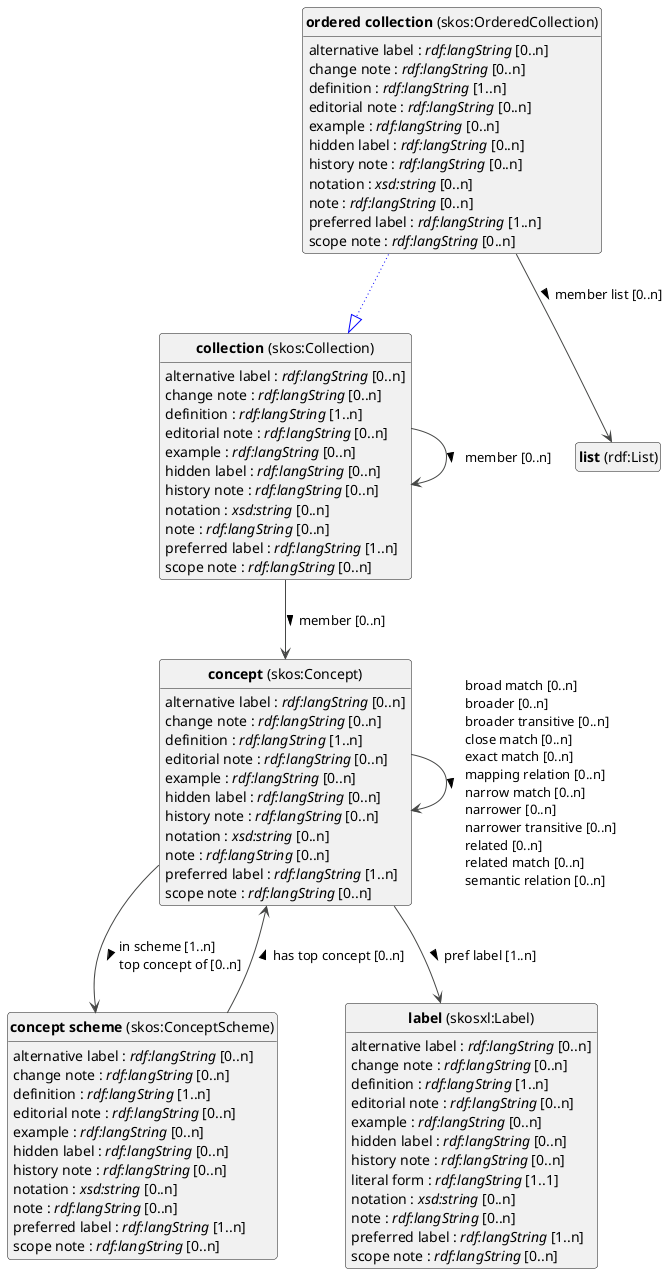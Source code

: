 @startuml
!theme vibrant
skinparam classFontSize 14
!define LIGHTORANGE
skinparam componentStyle uml2
skinparam wrapMessageWidth 1000
skinparam wrapWidth 1000
' skinparam ArrowColor #Maroon
' Remove shadows
skinparam shadowing false
'skinparam linetype polyline
skinparam ArrowMessageAlignment left
top to bottom direction


class "<b>collection</b> (skos:Collection)" as skos_Collection [[#skos%3ACollection]]
class "<b>concept</b> (skos:Concept)" as skos_Concept [[#skos%3AConcept]]
class "<b>concept scheme</b> (skos:ConceptScheme)" as skos_ConceptScheme [[#skos%3AConceptScheme]]
class "<b>label</b> (skosxl:Label)" as skosxl_Label [[#skosxl%3ALabel]]
class "<b>list</b> (rdf:List)" as rdf_List [[#rdf%3AList]]
class "<b>ordered collection</b> (skos:OrderedCollection)" as skos_OrderedCollection [[#skos%3AOrderedCollection]]
class "<b>collection</b> (skos:Collection)" as skos_Collection [[#skos%3ACollection]]


skos_Collection : alternative label : <i>rdf:langString</i> [0..n]
skos_Collection : change note : <i>rdf:langString</i> [0..n]
skos_Collection : definition : <i>rdf:langString</i> [1..n]
skos_Collection : editorial note : <i>rdf:langString</i> [0..n]
skos_Collection : example : <i>rdf:langString</i> [0..n]
skos_Collection : hidden label : <i>rdf:langString</i> [0..n]
skos_Collection : history note : <i>rdf:langString</i> [0..n]
skos_Collection : notation : <i>xsd:string</i> [0..n]
skos_Collection : note : <i>rdf:langString</i> [0..n]
skos_Collection : preferred label : <i>rdf:langString</i> [1..n]
skos_Collection : scope note : <i>rdf:langString</i> [0..n]

skos_Collection --> skos_Collection :member [0..n]  > 
skos_Collection --> skos_Concept :member [0..n]  > 



skos_Concept : alternative label : <i>rdf:langString</i> [0..n]
skos_Concept : change note : <i>rdf:langString</i> [0..n]
skos_Concept : definition : <i>rdf:langString</i> [1..n]
skos_Concept : editorial note : <i>rdf:langString</i> [0..n]
skos_Concept : example : <i>rdf:langString</i> [0..n]
skos_Concept : hidden label : <i>rdf:langString</i> [0..n]
skos_Concept : history note : <i>rdf:langString</i> [0..n]
skos_Concept : notation : <i>xsd:string</i> [0..n]
skos_Concept : note : <i>rdf:langString</i> [0..n]
skos_Concept : preferred label : <i>rdf:langString</i> [1..n]
skos_Concept : scope note : <i>rdf:langString</i> [0..n]

skos_Concept --> skos_Concept :broad match [0..n]  \lbroader [0..n]  \lbroader transitive [0..n]  \lclose match [0..n]  \lexact match [0..n]  \lmapping relation [0..n]  \lnarrow match [0..n]  \lnarrower [0..n]  \lnarrower transitive [0..n]  \lrelated [0..n]  \lrelated match [0..n]  \lsemantic relation [0..n]  > 
skos_Concept --> skos_ConceptScheme :in scheme [1..n]  \ltop concept of [0..n]  > 
skos_Concept --> skosxl_Label :pref label [1..n]  > 



skos_ConceptScheme : alternative label : <i>rdf:langString</i> [0..n]
skos_ConceptScheme : change note : <i>rdf:langString</i> [0..n]
skos_ConceptScheme : definition : <i>rdf:langString</i> [1..n]
skos_ConceptScheme : editorial note : <i>rdf:langString</i> [0..n]
skos_ConceptScheme : example : <i>rdf:langString</i> [0..n]
skos_ConceptScheme : hidden label : <i>rdf:langString</i> [0..n]
skos_ConceptScheme : history note : <i>rdf:langString</i> [0..n]
skos_ConceptScheme : notation : <i>xsd:string</i> [0..n]
skos_ConceptScheme : note : <i>rdf:langString</i> [0..n]
skos_ConceptScheme : preferred label : <i>rdf:langString</i> [1..n]
skos_ConceptScheme : scope note : <i>rdf:langString</i> [0..n]

skos_ConceptScheme --> skos_Concept :has top concept [0..n]  > 



skosxl_Label : alternative label : <i>rdf:langString</i> [0..n]
skosxl_Label : change note : <i>rdf:langString</i> [0..n]
skosxl_Label : definition : <i>rdf:langString</i> [1..n]
skosxl_Label : editorial note : <i>rdf:langString</i> [0..n]
skosxl_Label : example : <i>rdf:langString</i> [0..n]
skosxl_Label : hidden label : <i>rdf:langString</i> [0..n]
skosxl_Label : history note : <i>rdf:langString</i> [0..n]
skosxl_Label : literal form : <i>rdf:langString</i> [1..1]
skosxl_Label : notation : <i>xsd:string</i> [0..n]
skosxl_Label : note : <i>rdf:langString</i> [0..n]
skosxl_Label : preferred label : <i>rdf:langString</i> [1..n]
skosxl_Label : scope note : <i>rdf:langString</i> [0..n]





skos_OrderedCollection --|> skos_Collection #blue;line.dotted;text:blue

skos_OrderedCollection : alternative label : <i>rdf:langString</i> [0..n]
skos_OrderedCollection : change note : <i>rdf:langString</i> [0..n]
skos_OrderedCollection : definition : <i>rdf:langString</i> [1..n]
skos_OrderedCollection : editorial note : <i>rdf:langString</i> [0..n]
skos_OrderedCollection : example : <i>rdf:langString</i> [0..n]
skos_OrderedCollection : hidden label : <i>rdf:langString</i> [0..n]
skos_OrderedCollection : history note : <i>rdf:langString</i> [0..n]
skos_OrderedCollection : notation : <i>xsd:string</i> [0..n]
skos_OrderedCollection : note : <i>rdf:langString</i> [0..n]
skos_OrderedCollection : preferred label : <i>rdf:langString</i> [1..n]
skos_OrderedCollection : scope note : <i>rdf:langString</i> [0..n]
skos_OrderedCollection --> rdf_List :member list [0..n]  > 




hide circle
hide methods
hide empty members
@enduml



